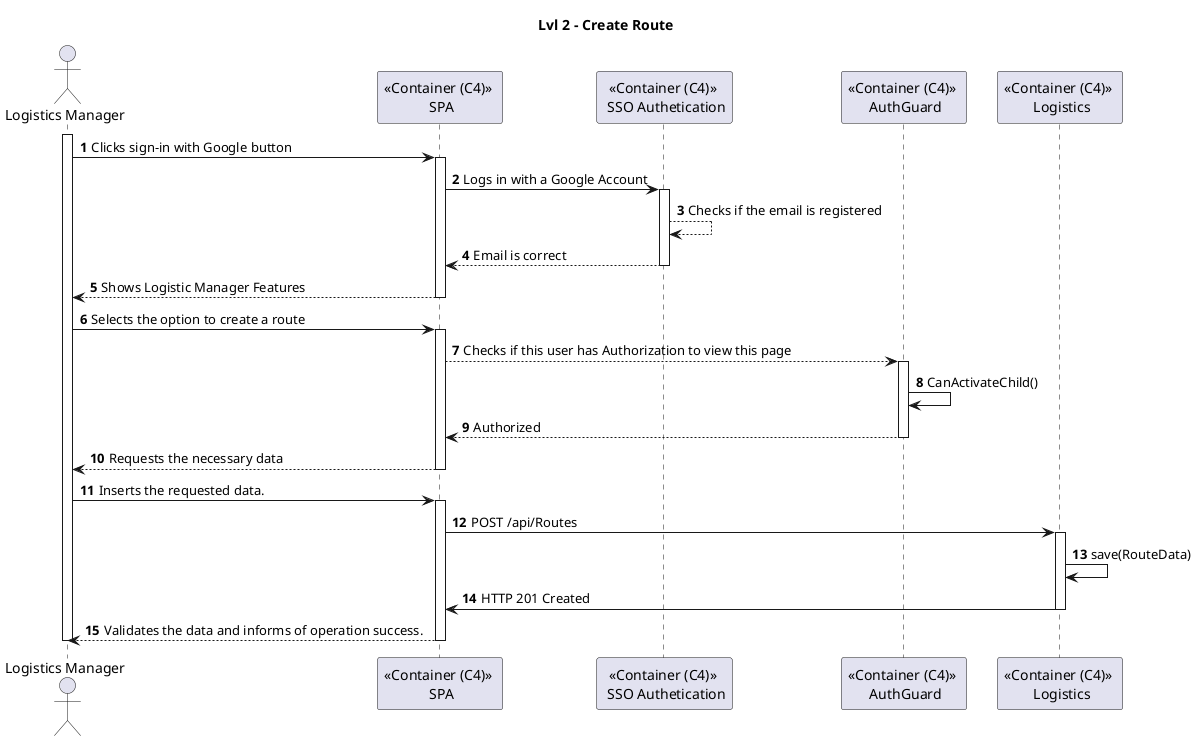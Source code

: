 @startuml US

title Lvl 2 - Create Route

autonumber

actor "Logistics Manager" as LM
participant "<< Container (C4) >> \n SPA" as S
participant "<< Container (C4) >> \n SSO Authetication" as SSO
participant "<< Container (C4) >> \n AuthGuard" as AG
participant "<< Container (C4) >> \n Logistics" as LG


activate LM
LM -> S : Clicks sign-in with Google button
activate S
S -> SSO : Logs in with a Google Account
activate SSO
SSO --> SSO : Checks if the email is registered
SSO --> S : Email is correct
deactivate SSO
S --> LM : Shows Logistic Manager Features
deactivate S
LM -> S : Selects the option to create a route
activate S
S --> AG : Checks if this user has Authorization to view this page
activate AG
AG -> AG : CanActivateChild()
AG --> S : Authorized
deactivate AG   
S --> LM : Requests the necessary data
deactivate S

LM -> S : Inserts the requested data.
activate S

S -> LG : POST /api/Routes
activate LG

LG -> LG : save(RouteData)

LG -> S : HTTP 201 Created
deactivate LG

S --> LM : Validates the data and informs of operation success.

deactivate S

deactivate LM

@enduml